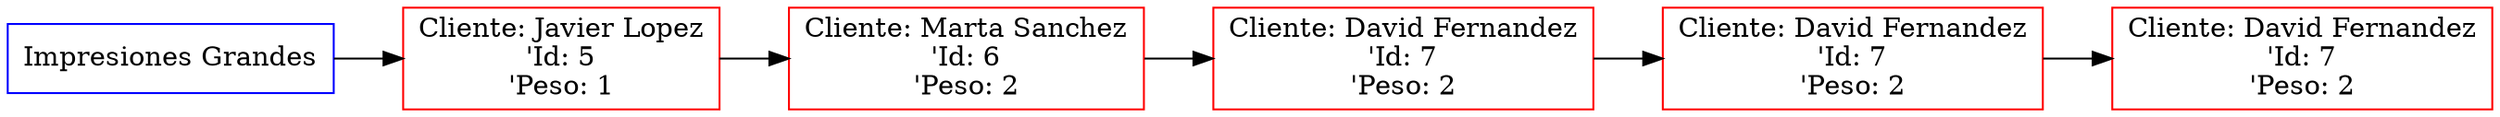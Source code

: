  digraph G {
 rankdir=LR;
 inicio [label="Impresiones Grandes", color="blue", shape="rectangle"];
 node1 [label="Cliente: Javier Lopez\n'Id: 5\n'Peso: 1", color="red", shape="rectangle"];
 inicio -> node1 [dir="forward"];
 node2 [label="Cliente: Marta Sanchez\n'Id: 6\n'Peso: 2", color="red", shape="rectangle"];
 node1 -> node2 [dir="forward"];
 node3 [label="Cliente: David Fernandez\n'Id: 7\n'Peso: 2", color="red", shape="rectangle"];
 node2 -> node3 [dir="forward"];
 node4 [label="Cliente: David Fernandez\n'Id: 7\n'Peso: 2", color="red", shape="rectangle"];
 node3 -> node4 [dir="forward"];
 node5 [label="Cliente: David Fernandez\n'Id: 7\n'Peso: 2", color="red", shape="rectangle"];
 node4 -> node5 [dir="forward"];
 }
